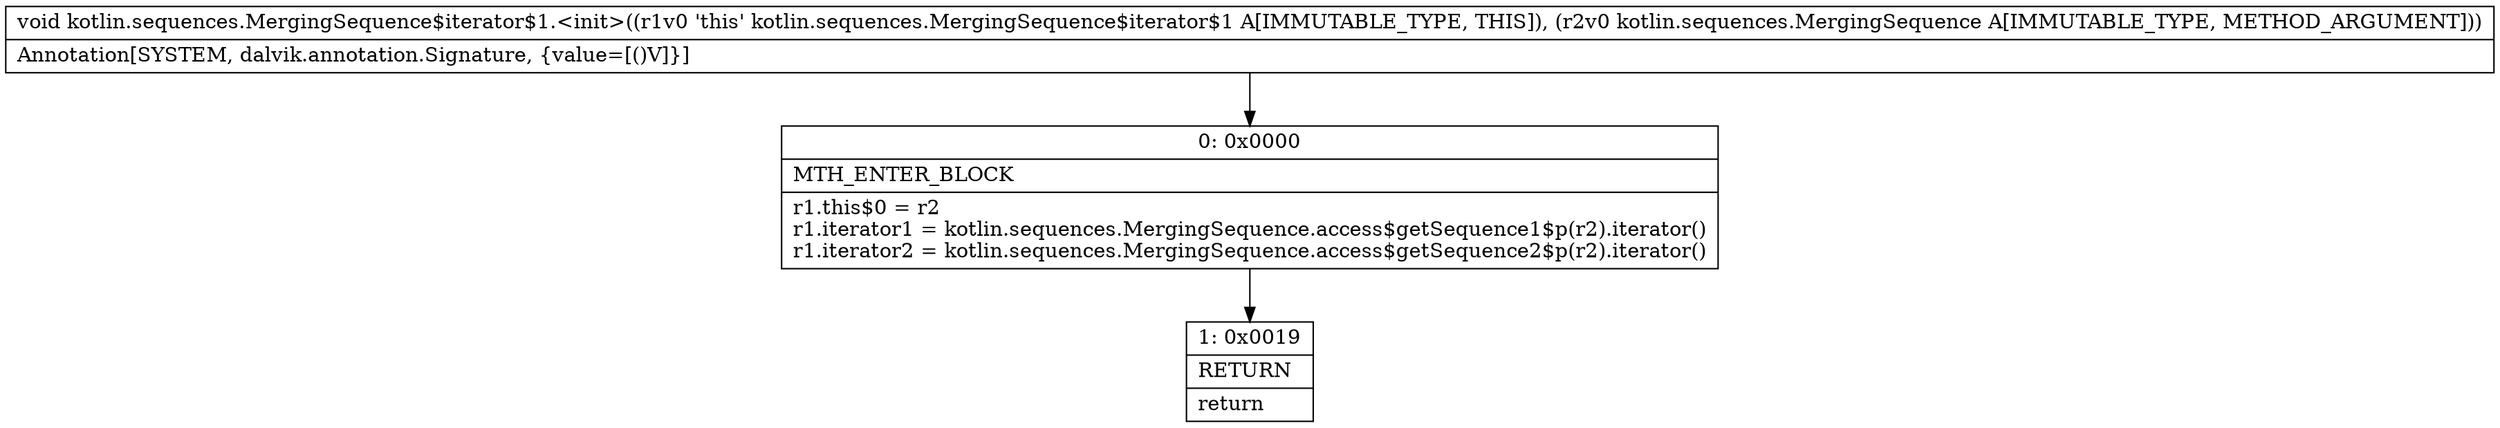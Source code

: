 digraph "CFG forkotlin.sequences.MergingSequence$iterator$1.\<init\>(Lkotlin\/sequences\/MergingSequence;)V" {
Node_0 [shape=record,label="{0\:\ 0x0000|MTH_ENTER_BLOCK\l|r1.this$0 = r2\lr1.iterator1 = kotlin.sequences.MergingSequence.access$getSequence1$p(r2).iterator()\lr1.iterator2 = kotlin.sequences.MergingSequence.access$getSequence2$p(r2).iterator()\l}"];
Node_1 [shape=record,label="{1\:\ 0x0019|RETURN\l|return\l}"];
MethodNode[shape=record,label="{void kotlin.sequences.MergingSequence$iterator$1.\<init\>((r1v0 'this' kotlin.sequences.MergingSequence$iterator$1 A[IMMUTABLE_TYPE, THIS]), (r2v0 kotlin.sequences.MergingSequence A[IMMUTABLE_TYPE, METHOD_ARGUMENT]))  | Annotation[SYSTEM, dalvik.annotation.Signature, \{value=[()V]\}]\l}"];
MethodNode -> Node_0;
Node_0 -> Node_1;
}

